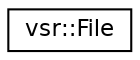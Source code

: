 digraph G
{
  edge [fontname="Helvetica",fontsize="11",labelfontname="Helvetica",labelfontsize="11"];
  node [fontname="Helvetica",fontsize="11",shape=record];
  rankdir="LR";
  Node1 [label="vsr::File",height=0.2,width=0.4,color="black", fillcolor="white", style="filled",URL="$classvsr_1_1_file.html"];
}
